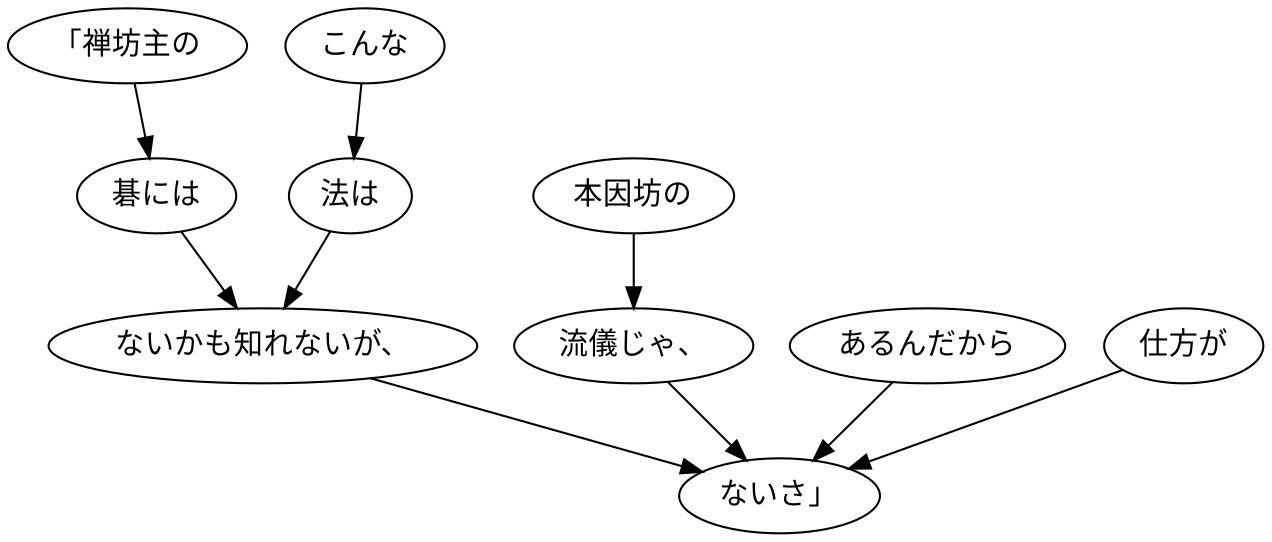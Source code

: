 digraph graph7636 {
	node0 [label="「禅坊主の"];
	node1 [label="碁には"];
	node2 [label="こんな"];
	node3 [label="法は"];
	node4 [label="ないかも知れないが、"];
	node5 [label="本因坊の"];
	node6 [label="流儀じゃ、"];
	node7 [label="あるんだから"];
	node8 [label="仕方が"];
	node9 [label="ないさ」"];
	node0 -> node1;
	node1 -> node4;
	node2 -> node3;
	node3 -> node4;
	node4 -> node9;
	node5 -> node6;
	node6 -> node9;
	node7 -> node9;
	node8 -> node9;
}
